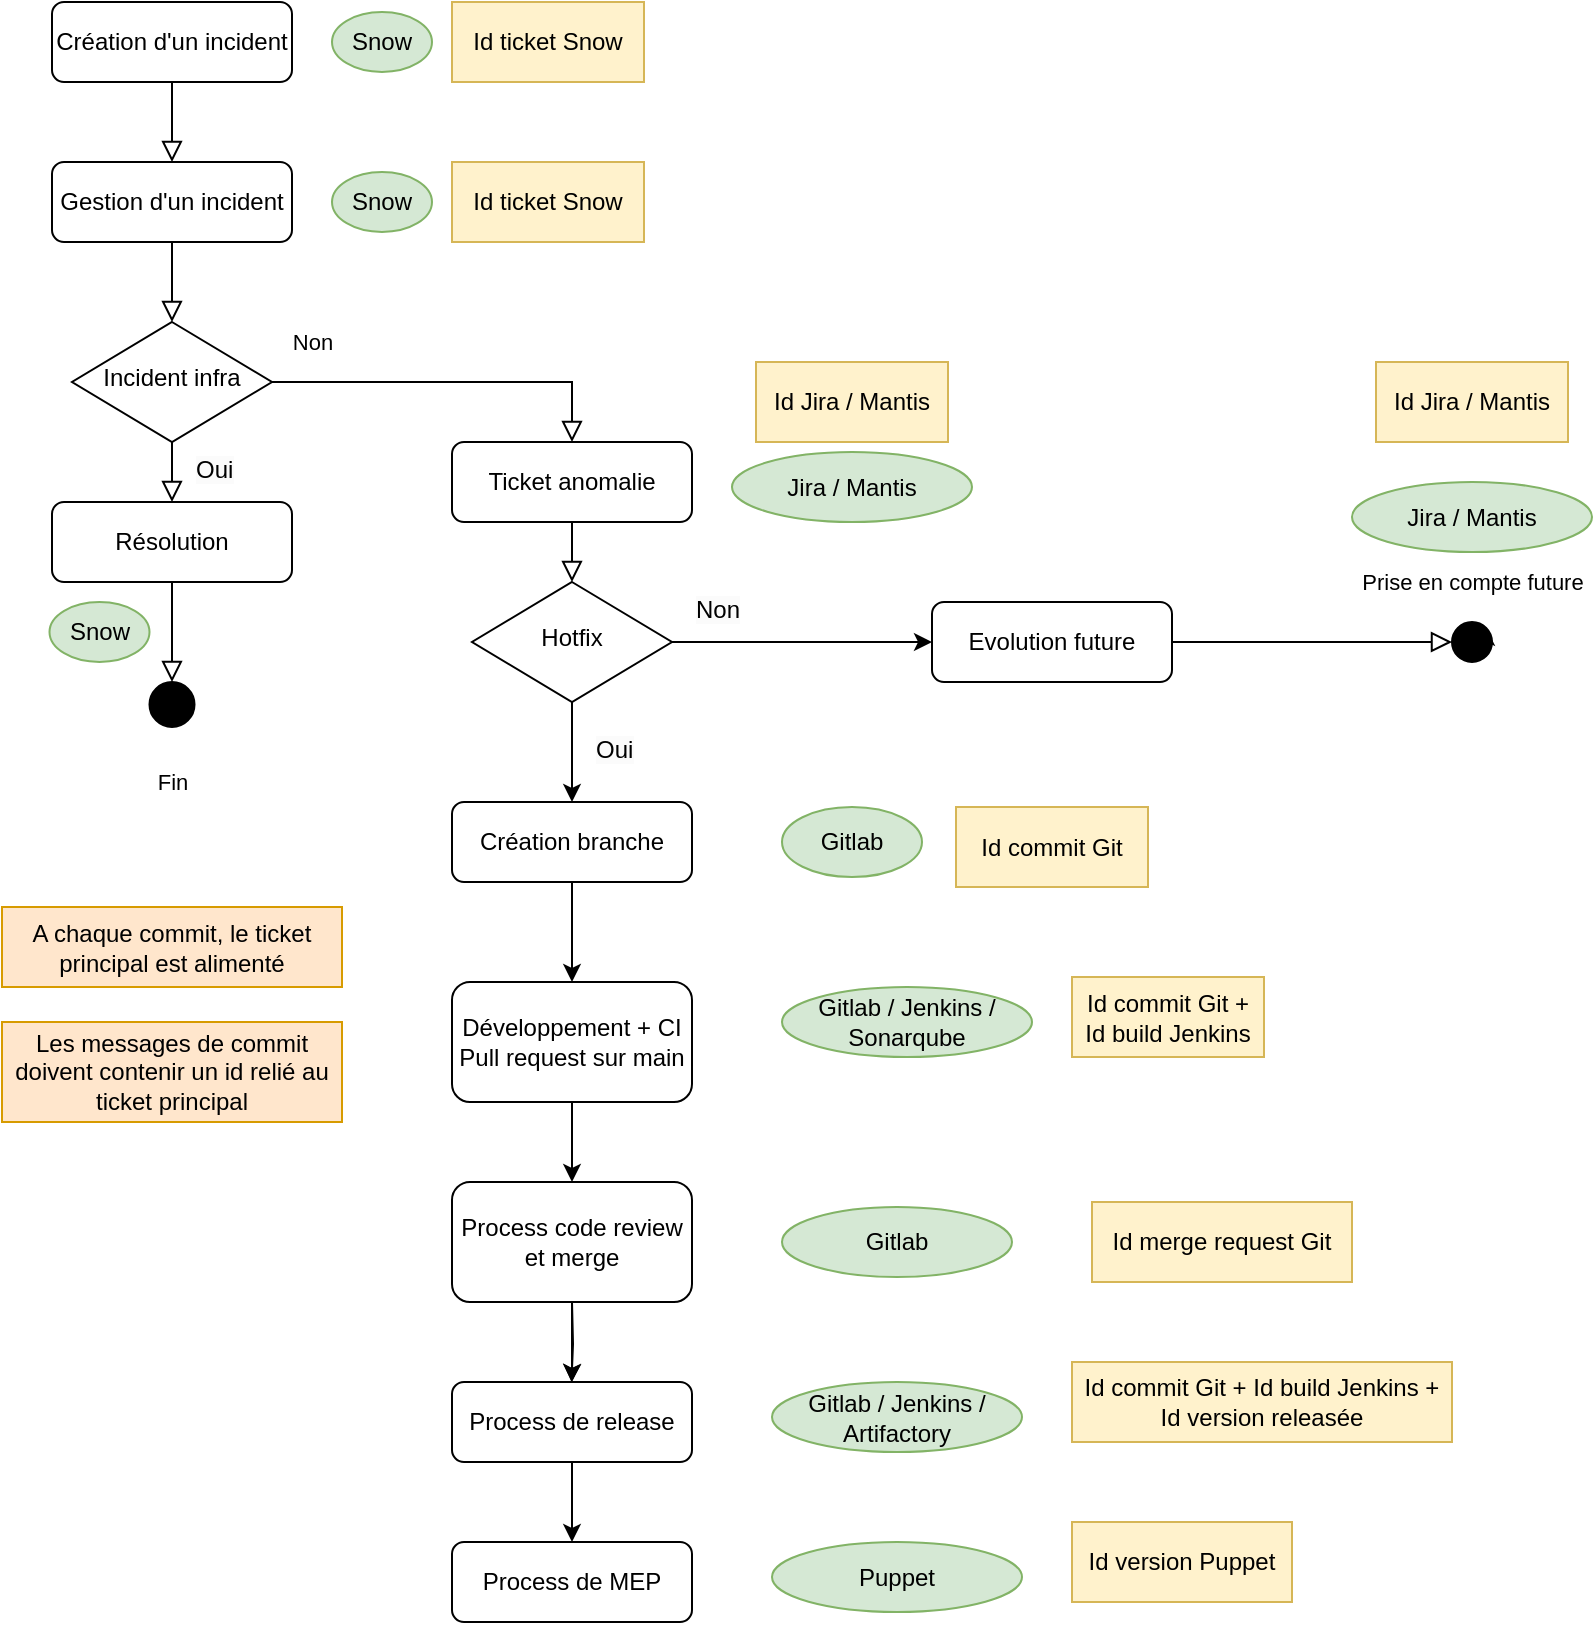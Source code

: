 <mxfile version="22.1.16" type="github">
  <diagram id="C5RBs43oDa-KdzZeNtuy" name="Page-1">
    <mxGraphModel dx="1434" dy="738" grid="1" gridSize="10" guides="1" tooltips="1" connect="1" arrows="1" fold="1" page="1" pageScale="1" pageWidth="827" pageHeight="1169" math="0" shadow="0">
      <root>
        <mxCell id="WIyWlLk6GJQsqaUBKTNV-0" />
        <mxCell id="WIyWlLk6GJQsqaUBKTNV-1" parent="WIyWlLk6GJQsqaUBKTNV-0" />
        <mxCell id="WIyWlLk6GJQsqaUBKTNV-2" value="" style="rounded=0;html=1;jettySize=auto;orthogonalLoop=1;fontSize=11;endArrow=block;endFill=0;endSize=8;strokeWidth=1;shadow=0;labelBackgroundColor=none;edgeStyle=orthogonalEdgeStyle;exitX=0.5;exitY=1;exitDx=0;exitDy=0;" parent="WIyWlLk6GJQsqaUBKTNV-1" source="nfpWu4GUg4fHofjzivXS-0" target="WIyWlLk6GJQsqaUBKTNV-6" edge="1">
          <mxGeometry relative="1" as="geometry">
            <mxPoint x="100" y="200" as="sourcePoint" />
          </mxGeometry>
        </mxCell>
        <mxCell id="WIyWlLk6GJQsqaUBKTNV-3" value="Création d&#39;un incident" style="rounded=1;whiteSpace=wrap;html=1;fontSize=12;glass=0;strokeWidth=1;shadow=0;" parent="WIyWlLk6GJQsqaUBKTNV-1" vertex="1">
          <mxGeometry x="40" y="40" width="120" height="40" as="geometry" />
        </mxCell>
        <mxCell id="WIyWlLk6GJQsqaUBKTNV-4" value="" style="rounded=0;html=1;jettySize=auto;orthogonalLoop=1;fontSize=11;endArrow=block;endFill=0;endSize=8;strokeWidth=1;shadow=0;labelBackgroundColor=none;edgeStyle=orthogonalEdgeStyle;entryX=0.5;entryY=0;entryDx=0;entryDy=0;" parent="WIyWlLk6GJQsqaUBKTNV-1" source="WIyWlLk6GJQsqaUBKTNV-6" target="nfpWu4GUg4fHofjzivXS-5" edge="1">
          <mxGeometry x="-1" y="10" relative="1" as="geometry">
            <mxPoint as="offset" />
            <mxPoint x="100" y="320" as="targetPoint" />
          </mxGeometry>
        </mxCell>
        <mxCell id="WIyWlLk6GJQsqaUBKTNV-5" value="Non" style="edgeStyle=orthogonalEdgeStyle;rounded=0;html=1;jettySize=auto;orthogonalLoop=1;fontSize=11;endArrow=block;endFill=0;endSize=8;strokeWidth=1;shadow=0;labelBackgroundColor=none;entryX=0.5;entryY=0;entryDx=0;entryDy=0;" parent="WIyWlLk6GJQsqaUBKTNV-1" source="WIyWlLk6GJQsqaUBKTNV-6" target="WIyWlLk6GJQsqaUBKTNV-7" edge="1">
          <mxGeometry x="-0.778" y="20" relative="1" as="geometry">
            <mxPoint as="offset" />
            <Array as="points">
              <mxPoint x="300" y="230" />
            </Array>
          </mxGeometry>
        </mxCell>
        <mxCell id="WIyWlLk6GJQsqaUBKTNV-6" value="Incident infra" style="rhombus;whiteSpace=wrap;html=1;shadow=0;fontFamily=Helvetica;fontSize=12;align=center;strokeWidth=1;spacing=6;spacingTop=-4;" parent="WIyWlLk6GJQsqaUBKTNV-1" vertex="1">
          <mxGeometry x="50" y="200" width="100" height="60" as="geometry" />
        </mxCell>
        <mxCell id="WIyWlLk6GJQsqaUBKTNV-7" value="Ticket anomalie" style="rounded=1;whiteSpace=wrap;html=1;fontSize=12;glass=0;strokeWidth=1;shadow=0;" parent="WIyWlLk6GJQsqaUBKTNV-1" vertex="1">
          <mxGeometry x="240" y="260" width="120" height="40" as="geometry" />
        </mxCell>
        <mxCell id="WIyWlLk6GJQsqaUBKTNV-8" value="Fin" style="rounded=0;html=1;jettySize=auto;orthogonalLoop=1;fontSize=11;endArrow=block;endFill=0;endSize=8;strokeWidth=1;shadow=0;labelBackgroundColor=none;edgeStyle=orthogonalEdgeStyle;exitX=0.5;exitY=1;exitDx=0;exitDy=0;" parent="WIyWlLk6GJQsqaUBKTNV-1" source="nfpWu4GUg4fHofjzivXS-5" edge="1">
          <mxGeometry x="1" y="50" relative="1" as="geometry">
            <mxPoint x="-50" y="49" as="offset" />
            <mxPoint x="100" y="380" as="sourcePoint" />
            <mxPoint x="100" y="380" as="targetPoint" />
          </mxGeometry>
        </mxCell>
        <mxCell id="nfpWu4GUg4fHofjzivXS-0" value="Gestion d&#39;un incident" style="rounded=1;whiteSpace=wrap;html=1;fontSize=12;glass=0;strokeWidth=1;shadow=0;" parent="WIyWlLk6GJQsqaUBKTNV-1" vertex="1">
          <mxGeometry x="40" y="120" width="120" height="40" as="geometry" />
        </mxCell>
        <mxCell id="nfpWu4GUg4fHofjzivXS-1" value="" style="rounded=0;html=1;jettySize=auto;orthogonalLoop=1;fontSize=11;endArrow=block;endFill=0;endSize=8;strokeWidth=1;shadow=0;labelBackgroundColor=none;edgeStyle=orthogonalEdgeStyle;exitX=0.5;exitY=1;exitDx=0;exitDy=0;" parent="WIyWlLk6GJQsqaUBKTNV-1" source="WIyWlLk6GJQsqaUBKTNV-3" edge="1">
          <mxGeometry relative="1" as="geometry">
            <mxPoint x="110" y="170" as="sourcePoint" />
            <mxPoint x="100" y="120" as="targetPoint" />
          </mxGeometry>
        </mxCell>
        <mxCell id="nfpWu4GUg4fHofjzivXS-2" value="" style="ellipse;whiteSpace=wrap;html=1;aspect=fixed;fillColor=#000000;" parent="WIyWlLk6GJQsqaUBKTNV-1" vertex="1">
          <mxGeometry x="88.75" y="380" width="22.5" height="22.5" as="geometry" />
        </mxCell>
        <mxCell id="nfpWu4GUg4fHofjzivXS-4" value="&lt;span style=&quot;color: rgb(0, 0, 0); font-family: Helvetica; font-style: normal; font-variant-ligatures: normal; font-variant-caps: normal; font-weight: 400; letter-spacing: normal; orphans: 2; text-align: center; text-indent: 0px; text-transform: none; widows: 2; word-spacing: 0px; -webkit-text-stroke-width: 0px; background-color: rgb(251, 251, 251); text-decoration-thickness: initial; text-decoration-style: initial; text-decoration-color: initial; float: none; display: inline !important;&quot;&gt;&lt;font style=&quot;font-size: 12px;&quot;&gt;Oui&lt;/font&gt;&lt;/span&gt;" style="text;whiteSpace=wrap;html=1;strokeColor=none;rounded=1;arcSize=0;" parent="WIyWlLk6GJQsqaUBKTNV-1" vertex="1">
          <mxGeometry x="110" y="260" width="20" height="20" as="geometry" />
        </mxCell>
        <mxCell id="nfpWu4GUg4fHofjzivXS-5" value="Résolution" style="rounded=1;whiteSpace=wrap;html=1;fontSize=12;glass=0;strokeWidth=1;shadow=0;" parent="WIyWlLk6GJQsqaUBKTNV-1" vertex="1">
          <mxGeometry x="40" y="290" width="120" height="40" as="geometry" />
        </mxCell>
        <mxCell id="nfpWu4GUg4fHofjzivXS-6" value="Snow" style="ellipse;whiteSpace=wrap;html=1;fillColor=#d5e8d4;strokeColor=#82b366;" parent="WIyWlLk6GJQsqaUBKTNV-1" vertex="1">
          <mxGeometry x="180" y="45" width="50" height="30" as="geometry" />
        </mxCell>
        <mxCell id="nfpWu4GUg4fHofjzivXS-7" value="Snow" style="ellipse;whiteSpace=wrap;html=1;fillColor=#d5e8d4;strokeColor=#82b366;" parent="WIyWlLk6GJQsqaUBKTNV-1" vertex="1">
          <mxGeometry x="180" y="125" width="50" height="30" as="geometry" />
        </mxCell>
        <mxCell id="umQcJj73upXfxLSA0PgZ-4" value="Jira / Mantis" style="ellipse;whiteSpace=wrap;html=1;fillColor=#d5e8d4;strokeColor=#82b366;" parent="WIyWlLk6GJQsqaUBKTNV-1" vertex="1">
          <mxGeometry x="380" y="265" width="120" height="35" as="geometry" />
        </mxCell>
        <mxCell id="umQcJj73upXfxLSA0PgZ-7" style="edgeStyle=orthogonalEdgeStyle;rounded=0;orthogonalLoop=1;jettySize=auto;html=1;exitX=0.5;exitY=1;exitDx=0;exitDy=0;" parent="WIyWlLk6GJQsqaUBKTNV-1" source="umQcJj73upXfxLSA0PgZ-5" edge="1">
          <mxGeometry relative="1" as="geometry">
            <mxPoint x="300" y="440" as="targetPoint" />
          </mxGeometry>
        </mxCell>
        <mxCell id="umQcJj73upXfxLSA0PgZ-8" style="edgeStyle=orthogonalEdgeStyle;rounded=0;orthogonalLoop=1;jettySize=auto;html=1;exitX=1;exitY=0.5;exitDx=0;exitDy=0;" parent="WIyWlLk6GJQsqaUBKTNV-1" source="umQcJj73upXfxLSA0PgZ-5" edge="1">
          <mxGeometry relative="1" as="geometry">
            <mxPoint x="480" y="360" as="targetPoint" />
          </mxGeometry>
        </mxCell>
        <mxCell id="umQcJj73upXfxLSA0PgZ-5" value="Hotfix" style="rhombus;whiteSpace=wrap;html=1;shadow=0;fontFamily=Helvetica;fontSize=12;align=center;strokeWidth=1;spacing=6;spacingTop=-4;" parent="WIyWlLk6GJQsqaUBKTNV-1" vertex="1">
          <mxGeometry x="250" y="330" width="100" height="60" as="geometry" />
        </mxCell>
        <mxCell id="umQcJj73upXfxLSA0PgZ-6" value="" style="rounded=0;html=1;jettySize=auto;orthogonalLoop=1;fontSize=11;endArrow=block;endFill=0;endSize=8;strokeWidth=1;shadow=0;labelBackgroundColor=none;edgeStyle=orthogonalEdgeStyle;exitX=0.5;exitY=1;exitDx=0;exitDy=0;entryX=0.5;entryY=0;entryDx=0;entryDy=0;" parent="WIyWlLk6GJQsqaUBKTNV-1" source="WIyWlLk6GJQsqaUBKTNV-7" target="umQcJj73upXfxLSA0PgZ-5" edge="1">
          <mxGeometry x="-1" y="10" relative="1" as="geometry">
            <mxPoint as="offset" />
            <mxPoint x="290" y="500" as="targetPoint" />
            <mxPoint x="230" y="470" as="sourcePoint" />
          </mxGeometry>
        </mxCell>
        <mxCell id="umQcJj73upXfxLSA0PgZ-9" value="&lt;span style=&quot;color: rgb(0, 0, 0); font-family: Helvetica; font-style: normal; font-variant-ligatures: normal; font-variant-caps: normal; font-weight: 400; letter-spacing: normal; orphans: 2; text-align: center; text-indent: 0px; text-transform: none; widows: 2; word-spacing: 0px; -webkit-text-stroke-width: 0px; background-color: rgb(251, 251, 251); text-decoration-thickness: initial; text-decoration-style: initial; text-decoration-color: initial; float: none; display: inline !important;&quot;&gt;&lt;font style=&quot;font-size: 12px;&quot;&gt;Oui&lt;/font&gt;&lt;/span&gt;" style="text;whiteSpace=wrap;html=1;strokeColor=none;rounded=1;arcSize=0;" parent="WIyWlLk6GJQsqaUBKTNV-1" vertex="1">
          <mxGeometry x="310" y="400" width="20" height="20" as="geometry" />
        </mxCell>
        <mxCell id="umQcJj73upXfxLSA0PgZ-11" value="&lt;span style=&quot;color: rgb(0, 0, 0); font-family: Helvetica; font-style: normal; font-variant-ligatures: normal; font-variant-caps: normal; font-weight: 400; letter-spacing: normal; orphans: 2; text-align: center; text-indent: 0px; text-transform: none; widows: 2; word-spacing: 0px; -webkit-text-stroke-width: 0px; background-color: rgb(251, 251, 251); text-decoration-thickness: initial; text-decoration-style: initial; text-decoration-color: initial; float: none; display: inline !important;&quot;&gt;&lt;font style=&quot;font-size: 12px;&quot;&gt;Non&lt;/font&gt;&lt;/span&gt;" style="text;whiteSpace=wrap;html=1;strokeColor=none;rounded=1;arcSize=0;" parent="WIyWlLk6GJQsqaUBKTNV-1" vertex="1">
          <mxGeometry x="360" y="330" width="20" height="20" as="geometry" />
        </mxCell>
        <mxCell id="umQcJj73upXfxLSA0PgZ-12" value="Evolution future" style="rounded=1;whiteSpace=wrap;html=1;fontSize=12;glass=0;strokeWidth=1;shadow=0;" parent="WIyWlLk6GJQsqaUBKTNV-1" vertex="1">
          <mxGeometry x="480" y="340" width="120" height="40" as="geometry" />
        </mxCell>
        <mxCell id="umQcJj73upXfxLSA0PgZ-13" value="Prise en compte future" style="rounded=0;html=1;jettySize=auto;orthogonalLoop=1;fontSize=11;endArrow=block;endFill=0;endSize=8;strokeWidth=1;shadow=0;labelBackgroundColor=none;edgeStyle=orthogonalEdgeStyle;exitX=1;exitY=0.5;exitDx=0;exitDy=0;entryX=0;entryY=0.5;entryDx=0;entryDy=0;" parent="WIyWlLk6GJQsqaUBKTNV-1" source="umQcJj73upXfxLSA0PgZ-12" target="umQcJj73upXfxLSA0PgZ-14" edge="1">
          <mxGeometry x="1" y="32" relative="1" as="geometry">
            <mxPoint x="10" y="2" as="offset" />
            <mxPoint x="715" y="290" as="sourcePoint" />
            <mxPoint x="715" y="340" as="targetPoint" />
          </mxGeometry>
        </mxCell>
        <mxCell id="umQcJj73upXfxLSA0PgZ-14" value="" style="ellipse;whiteSpace=wrap;html=1;aspect=fixed;fillColor=#000000;" parent="WIyWlLk6GJQsqaUBKTNV-1" vertex="1">
          <mxGeometry x="740" y="350" width="20" height="20" as="geometry" />
        </mxCell>
        <mxCell id="umQcJj73upXfxLSA0PgZ-15" style="edgeStyle=orthogonalEdgeStyle;rounded=0;orthogonalLoop=1;jettySize=auto;html=1;exitX=1;exitY=1;exitDx=0;exitDy=0;entryX=1;entryY=0;entryDx=0;entryDy=0;" parent="WIyWlLk6GJQsqaUBKTNV-1" source="umQcJj73upXfxLSA0PgZ-14" target="umQcJj73upXfxLSA0PgZ-14" edge="1">
          <mxGeometry relative="1" as="geometry" />
        </mxCell>
        <mxCell id="umQcJj73upXfxLSA0PgZ-16" value="Jira / Mantis" style="ellipse;whiteSpace=wrap;html=1;fillColor=#d5e8d4;strokeColor=#82b366;" parent="WIyWlLk6GJQsqaUBKTNV-1" vertex="1">
          <mxGeometry x="690" y="280" width="120" height="35" as="geometry" />
        </mxCell>
        <mxCell id="umQcJj73upXfxLSA0PgZ-17" value="Snow" style="ellipse;whiteSpace=wrap;html=1;fillColor=#d5e8d4;strokeColor=#82b366;" parent="WIyWlLk6GJQsqaUBKTNV-1" vertex="1">
          <mxGeometry x="38.75" y="340" width="50" height="30" as="geometry" />
        </mxCell>
        <mxCell id="umQcJj73upXfxLSA0PgZ-18" value="Création branche" style="rounded=1;whiteSpace=wrap;html=1;fontSize=12;glass=0;strokeWidth=1;shadow=0;" parent="WIyWlLk6GJQsqaUBKTNV-1" vertex="1">
          <mxGeometry x="240" y="440" width="120" height="40" as="geometry" />
        </mxCell>
        <mxCell id="umQcJj73upXfxLSA0PgZ-19" style="edgeStyle=orthogonalEdgeStyle;rounded=0;orthogonalLoop=1;jettySize=auto;html=1;exitX=0.5;exitY=1;exitDx=0;exitDy=0;" parent="WIyWlLk6GJQsqaUBKTNV-1" edge="1">
          <mxGeometry relative="1" as="geometry">
            <mxPoint x="300" y="530" as="targetPoint" />
            <mxPoint x="300" y="480" as="sourcePoint" />
          </mxGeometry>
        </mxCell>
        <mxCell id="umQcJj73upXfxLSA0PgZ-21" value="Gitlab" style="ellipse;whiteSpace=wrap;html=1;fillColor=#d5e8d4;strokeColor=#82b366;" parent="WIyWlLk6GJQsqaUBKTNV-1" vertex="1">
          <mxGeometry x="405" y="442.5" width="70" height="35" as="geometry" />
        </mxCell>
        <mxCell id="yBSEWbFeC3_b3NVuvxK3-0" value="Développement + CI&lt;br&gt;Pull request sur main" style="rounded=1;whiteSpace=wrap;html=1;fontSize=12;glass=0;strokeWidth=1;shadow=0;" vertex="1" parent="WIyWlLk6GJQsqaUBKTNV-1">
          <mxGeometry x="240" y="530" width="120" height="60" as="geometry" />
        </mxCell>
        <mxCell id="yBSEWbFeC3_b3NVuvxK3-1" value="Gitlab / Jenkins / Sonarqube" style="ellipse;whiteSpace=wrap;html=1;fillColor=#d5e8d4;strokeColor=#82b366;" vertex="1" parent="WIyWlLk6GJQsqaUBKTNV-1">
          <mxGeometry x="405" y="532.5" width="125" height="35" as="geometry" />
        </mxCell>
        <mxCell id="yBSEWbFeC3_b3NVuvxK3-2" value="A chaque commit, le ticket principal est alimenté" style="rounded=0;whiteSpace=wrap;html=1;fillColor=#ffe6cc;strokeColor=#d79b00;" vertex="1" parent="WIyWlLk6GJQsqaUBKTNV-1">
          <mxGeometry x="15" y="492.5" width="170" height="40" as="geometry" />
        </mxCell>
        <mxCell id="yBSEWbFeC3_b3NVuvxK3-12" value="" style="edgeStyle=orthogonalEdgeStyle;rounded=0;orthogonalLoop=1;jettySize=auto;html=1;" edge="1" parent="WIyWlLk6GJQsqaUBKTNV-1" source="yBSEWbFeC3_b3NVuvxK3-3" target="yBSEWbFeC3_b3NVuvxK3-7">
          <mxGeometry relative="1" as="geometry" />
        </mxCell>
        <mxCell id="yBSEWbFeC3_b3NVuvxK3-3" value="Process code review et merge" style="rounded=1;whiteSpace=wrap;html=1;fontSize=12;glass=0;strokeWidth=1;shadow=0;" vertex="1" parent="WIyWlLk6GJQsqaUBKTNV-1">
          <mxGeometry x="240" y="630" width="120" height="60" as="geometry" />
        </mxCell>
        <mxCell id="yBSEWbFeC3_b3NVuvxK3-6" style="edgeStyle=orthogonalEdgeStyle;rounded=0;orthogonalLoop=1;jettySize=auto;html=1;exitX=0.5;exitY=1;exitDx=0;exitDy=0;entryX=0.5;entryY=0;entryDx=0;entryDy=0;" edge="1" parent="WIyWlLk6GJQsqaUBKTNV-1" source="yBSEWbFeC3_b3NVuvxK3-0" target="yBSEWbFeC3_b3NVuvxK3-3">
          <mxGeometry relative="1" as="geometry">
            <mxPoint x="302" y="661" as="targetPoint" />
            <mxPoint x="340" y="630" as="sourcePoint" />
          </mxGeometry>
        </mxCell>
        <mxCell id="yBSEWbFeC3_b3NVuvxK3-7" value="Process de release" style="rounded=1;whiteSpace=wrap;html=1;fontSize=12;glass=0;strokeWidth=1;shadow=0;" vertex="1" parent="WIyWlLk6GJQsqaUBKTNV-1">
          <mxGeometry x="240" y="730" width="120" height="40" as="geometry" />
        </mxCell>
        <mxCell id="yBSEWbFeC3_b3NVuvxK3-8" value="Gitlab" style="ellipse;whiteSpace=wrap;html=1;fillColor=#d5e8d4;strokeColor=#82b366;" vertex="1" parent="WIyWlLk6GJQsqaUBKTNV-1">
          <mxGeometry x="405" y="642.5" width="115" height="35" as="geometry" />
        </mxCell>
        <mxCell id="yBSEWbFeC3_b3NVuvxK3-9" value="Gitlab / Jenkins / Artifactory" style="ellipse;whiteSpace=wrap;html=1;fillColor=#d5e8d4;strokeColor=#82b366;" vertex="1" parent="WIyWlLk6GJQsqaUBKTNV-1">
          <mxGeometry x="400" y="730" width="125" height="35" as="geometry" />
        </mxCell>
        <mxCell id="yBSEWbFeC3_b3NVuvxK3-10" style="edgeStyle=orthogonalEdgeStyle;rounded=0;orthogonalLoop=1;jettySize=auto;html=1;entryX=0.5;entryY=0;entryDx=0;entryDy=0;" edge="1" parent="WIyWlLk6GJQsqaUBKTNV-1">
          <mxGeometry relative="1" as="geometry">
            <mxPoint x="299.74" y="730" as="targetPoint" />
            <mxPoint x="300" y="690" as="sourcePoint" />
          </mxGeometry>
        </mxCell>
        <mxCell id="yBSEWbFeC3_b3NVuvxK3-11" value="Process de MEP" style="rounded=1;whiteSpace=wrap;html=1;fontSize=12;glass=0;strokeWidth=1;shadow=0;" vertex="1" parent="WIyWlLk6GJQsqaUBKTNV-1">
          <mxGeometry x="240" y="810" width="120" height="40" as="geometry" />
        </mxCell>
        <mxCell id="yBSEWbFeC3_b3NVuvxK3-14" style="edgeStyle=orthogonalEdgeStyle;rounded=0;orthogonalLoop=1;jettySize=auto;html=1;entryX=0.5;entryY=0;entryDx=0;entryDy=0;exitX=0.5;exitY=1;exitDx=0;exitDy=0;" edge="1" parent="WIyWlLk6GJQsqaUBKTNV-1" source="yBSEWbFeC3_b3NVuvxK3-7" target="yBSEWbFeC3_b3NVuvxK3-11">
          <mxGeometry relative="1" as="geometry">
            <mxPoint x="309.74" y="740" as="targetPoint" />
            <mxPoint x="310" y="700" as="sourcePoint" />
          </mxGeometry>
        </mxCell>
        <mxCell id="yBSEWbFeC3_b3NVuvxK3-15" value="Puppet" style="ellipse;whiteSpace=wrap;html=1;fillColor=#d5e8d4;strokeColor=#82b366;" vertex="1" parent="WIyWlLk6GJQsqaUBKTNV-1">
          <mxGeometry x="400" y="810" width="125" height="35" as="geometry" />
        </mxCell>
        <mxCell id="yBSEWbFeC3_b3NVuvxK3-16" value="Id ticket Snow" style="rounded=0;whiteSpace=wrap;html=1;fillColor=#fff2cc;strokeColor=#d6b656;" vertex="1" parent="WIyWlLk6GJQsqaUBKTNV-1">
          <mxGeometry x="240" y="40" width="96" height="40" as="geometry" />
        </mxCell>
        <mxCell id="yBSEWbFeC3_b3NVuvxK3-17" value="Id Jira / Mantis" style="rounded=0;whiteSpace=wrap;html=1;fillColor=#fff2cc;strokeColor=#d6b656;" vertex="1" parent="WIyWlLk6GJQsqaUBKTNV-1">
          <mxGeometry x="392" y="220" width="96" height="40" as="geometry" />
        </mxCell>
        <mxCell id="yBSEWbFeC3_b3NVuvxK3-18" value="Id ticket Snow" style="rounded=0;whiteSpace=wrap;html=1;fillColor=#fff2cc;strokeColor=#d6b656;" vertex="1" parent="WIyWlLk6GJQsqaUBKTNV-1">
          <mxGeometry x="240" y="120" width="96" height="40" as="geometry" />
        </mxCell>
        <mxCell id="yBSEWbFeC3_b3NVuvxK3-19" value="Id Jira / Mantis" style="rounded=0;whiteSpace=wrap;html=1;fillColor=#fff2cc;strokeColor=#d6b656;" vertex="1" parent="WIyWlLk6GJQsqaUBKTNV-1">
          <mxGeometry x="702" y="220" width="96" height="40" as="geometry" />
        </mxCell>
        <mxCell id="yBSEWbFeC3_b3NVuvxK3-20" value="Id commit Git" style="rounded=0;whiteSpace=wrap;html=1;fillColor=#fff2cc;strokeColor=#d6b656;" vertex="1" parent="WIyWlLk6GJQsqaUBKTNV-1">
          <mxGeometry x="492" y="442.5" width="96" height="40" as="geometry" />
        </mxCell>
        <mxCell id="yBSEWbFeC3_b3NVuvxK3-21" value="Id commit Git + Id build Jenkins" style="rounded=0;whiteSpace=wrap;html=1;fillColor=#fff2cc;strokeColor=#d6b656;" vertex="1" parent="WIyWlLk6GJQsqaUBKTNV-1">
          <mxGeometry x="550" y="527.5" width="96" height="40" as="geometry" />
        </mxCell>
        <mxCell id="yBSEWbFeC3_b3NVuvxK3-22" value="Id merge request Git" style="rounded=0;whiteSpace=wrap;html=1;fillColor=#fff2cc;strokeColor=#d6b656;" vertex="1" parent="WIyWlLk6GJQsqaUBKTNV-1">
          <mxGeometry x="560" y="640" width="130" height="40" as="geometry" />
        </mxCell>
        <mxCell id="yBSEWbFeC3_b3NVuvxK3-23" value="Id commit Git + Id build Jenkins + Id version releasée" style="rounded=0;whiteSpace=wrap;html=1;fillColor=#fff2cc;strokeColor=#d6b656;" vertex="1" parent="WIyWlLk6GJQsqaUBKTNV-1">
          <mxGeometry x="550" y="720" width="190" height="40" as="geometry" />
        </mxCell>
        <mxCell id="yBSEWbFeC3_b3NVuvxK3-24" value="Id version Puppet" style="rounded=0;whiteSpace=wrap;html=1;fillColor=#fff2cc;strokeColor=#d6b656;" vertex="1" parent="WIyWlLk6GJQsqaUBKTNV-1">
          <mxGeometry x="550" y="800" width="110" height="40" as="geometry" />
        </mxCell>
        <mxCell id="yBSEWbFeC3_b3NVuvxK3-25" value="Les messages de commit doivent contenir un id relié au ticket principal" style="rounded=0;whiteSpace=wrap;html=1;fillColor=#ffe6cc;strokeColor=#d79b00;glass=0;" vertex="1" parent="WIyWlLk6GJQsqaUBKTNV-1">
          <mxGeometry x="15" y="550" width="170" height="50" as="geometry" />
        </mxCell>
      </root>
    </mxGraphModel>
  </diagram>
</mxfile>
